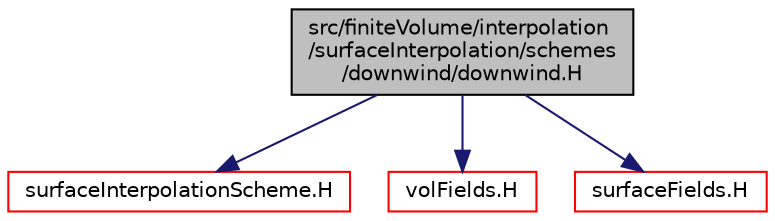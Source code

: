 digraph "src/finiteVolume/interpolation/surfaceInterpolation/schemes/downwind/downwind.H"
{
  bgcolor="transparent";
  edge [fontname="Helvetica",fontsize="10",labelfontname="Helvetica",labelfontsize="10"];
  node [fontname="Helvetica",fontsize="10",shape=record];
  Node1 [label="src/finiteVolume/interpolation\l/surfaceInterpolation/schemes\l/downwind/downwind.H",height=0.2,width=0.4,color="black", fillcolor="grey75", style="filled", fontcolor="black"];
  Node1 -> Node2 [color="midnightblue",fontsize="10",style="solid",fontname="Helvetica"];
  Node2 [label="surfaceInterpolationScheme.H",height=0.2,width=0.4,color="red",URL="$a06307.html"];
  Node1 -> Node3 [color="midnightblue",fontsize="10",style="solid",fontname="Helvetica"];
  Node3 [label="volFields.H",height=0.2,width=0.4,color="red",URL="$a05764.html"];
  Node1 -> Node4 [color="midnightblue",fontsize="10",style="solid",fontname="Helvetica"];
  Node4 [label="surfaceFields.H",height=0.2,width=0.4,color="red",URL="$a05759.html",tooltip="Foam::surfaceFields. "];
}
